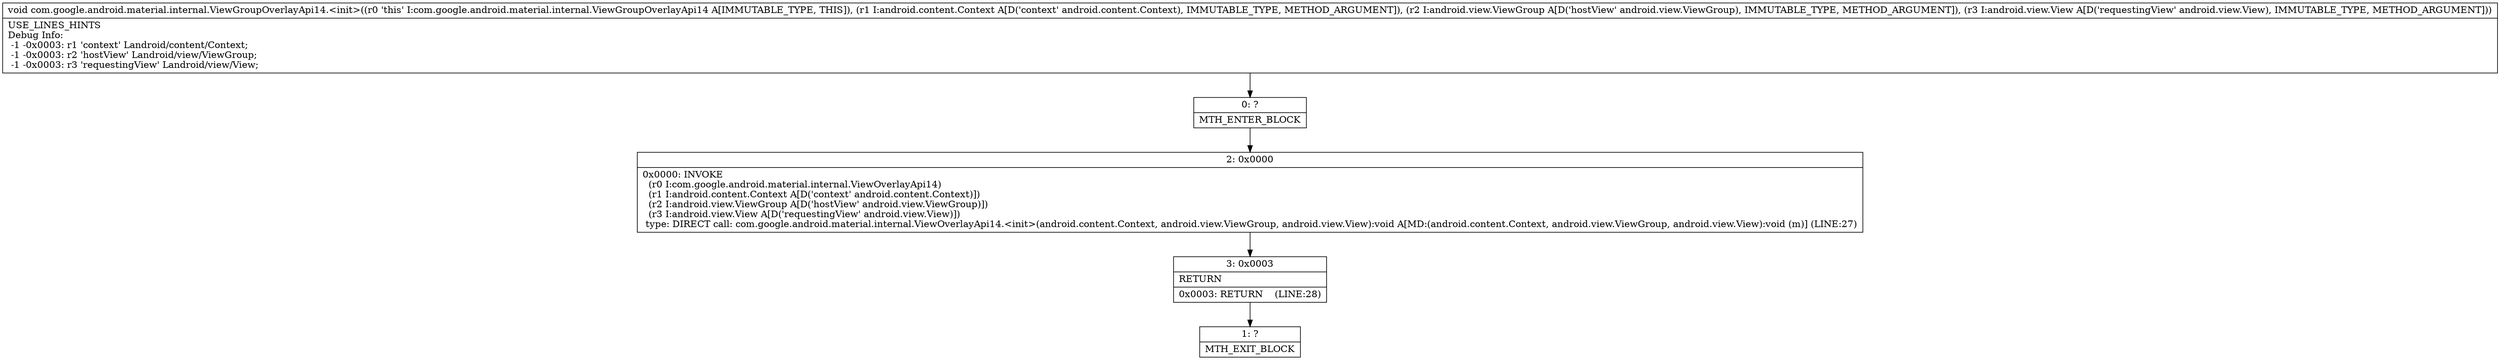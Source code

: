 digraph "CFG forcom.google.android.material.internal.ViewGroupOverlayApi14.\<init\>(Landroid\/content\/Context;Landroid\/view\/ViewGroup;Landroid\/view\/View;)V" {
Node_0 [shape=record,label="{0\:\ ?|MTH_ENTER_BLOCK\l}"];
Node_2 [shape=record,label="{2\:\ 0x0000|0x0000: INVOKE  \l  (r0 I:com.google.android.material.internal.ViewOverlayApi14)\l  (r1 I:android.content.Context A[D('context' android.content.Context)])\l  (r2 I:android.view.ViewGroup A[D('hostView' android.view.ViewGroup)])\l  (r3 I:android.view.View A[D('requestingView' android.view.View)])\l type: DIRECT call: com.google.android.material.internal.ViewOverlayApi14.\<init\>(android.content.Context, android.view.ViewGroup, android.view.View):void A[MD:(android.content.Context, android.view.ViewGroup, android.view.View):void (m)] (LINE:27)\l}"];
Node_3 [shape=record,label="{3\:\ 0x0003|RETURN\l|0x0003: RETURN    (LINE:28)\l}"];
Node_1 [shape=record,label="{1\:\ ?|MTH_EXIT_BLOCK\l}"];
MethodNode[shape=record,label="{void com.google.android.material.internal.ViewGroupOverlayApi14.\<init\>((r0 'this' I:com.google.android.material.internal.ViewGroupOverlayApi14 A[IMMUTABLE_TYPE, THIS]), (r1 I:android.content.Context A[D('context' android.content.Context), IMMUTABLE_TYPE, METHOD_ARGUMENT]), (r2 I:android.view.ViewGroup A[D('hostView' android.view.ViewGroup), IMMUTABLE_TYPE, METHOD_ARGUMENT]), (r3 I:android.view.View A[D('requestingView' android.view.View), IMMUTABLE_TYPE, METHOD_ARGUMENT]))  | USE_LINES_HINTS\lDebug Info:\l  \-1 \-0x0003: r1 'context' Landroid\/content\/Context;\l  \-1 \-0x0003: r2 'hostView' Landroid\/view\/ViewGroup;\l  \-1 \-0x0003: r3 'requestingView' Landroid\/view\/View;\l}"];
MethodNode -> Node_0;Node_0 -> Node_2;
Node_2 -> Node_3;
Node_3 -> Node_1;
}

